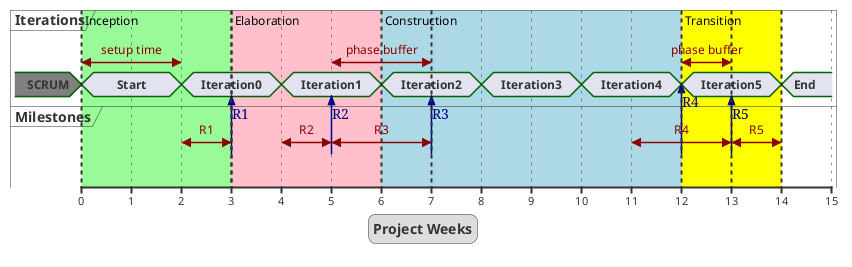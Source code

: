 @startuml
scale 1 as 50 pixels

concise "Iterations" as it
concise "Milestones" as ms

legend
Project Weeks
end legend

it is SCRUM #gray

@0 as :Start
@2 as :Iteration0
@4 as :Iteration1
@6 as :Iteration2
@8 as :Iteration3
@10 as :Iteration4
@12 as :Iteration5
@14 as :End


@it

@:Start
it is Start

@:Iteration0
it is Iteration0

@:Iteration1
it is Iteration1

@:Iteration2
it is Iteration2

@:Iteration3
it is Iteration3

@:Iteration4
it is Iteration4

@:Iteration5
it is Iteration5

@:End
it is End

highlight :Start to :Iteration0+1#palegreen:Inception
highlight :Iteration0+1 to :Iteration2+1#pink: Elaboration
highlight :Iteration2 to :Iteration5+1#lightblue: Construction
highlight :Iteration5 to :End#yellow: Transition

it@:Start <-> @:Iteration0 : setup time
it@:Iteration2-1 <-> @:Iteration2+1 : phase buffer
it@:Iteration5 <-> @:Iteration5+1 : phase buffer

ms@:Iteration0+1 -> it@:Iteration0+1 : R1
ms@:Iteration0 <-> @:Iteration0+1 : R1

ms@:Iteration1+1 -> it@:Iteration1+1 : R2
ms@:Iteration1 <-> @:Iteration1+1 : R2

ms@:Iteration2+1 -> it@:Iteration2+1 : R3
ms@:Iteration2-1 <-> @:Iteration2+1 : R3

ms@:Iteration5 -> it@:Iteration5 : R4
ms@:Iteration4+1 <-> @:Iteration5+1 : R4

ms@:End-1 -> it@:End-1 : R5
ms@:End-1 <-> @:End : R5

@enduml
